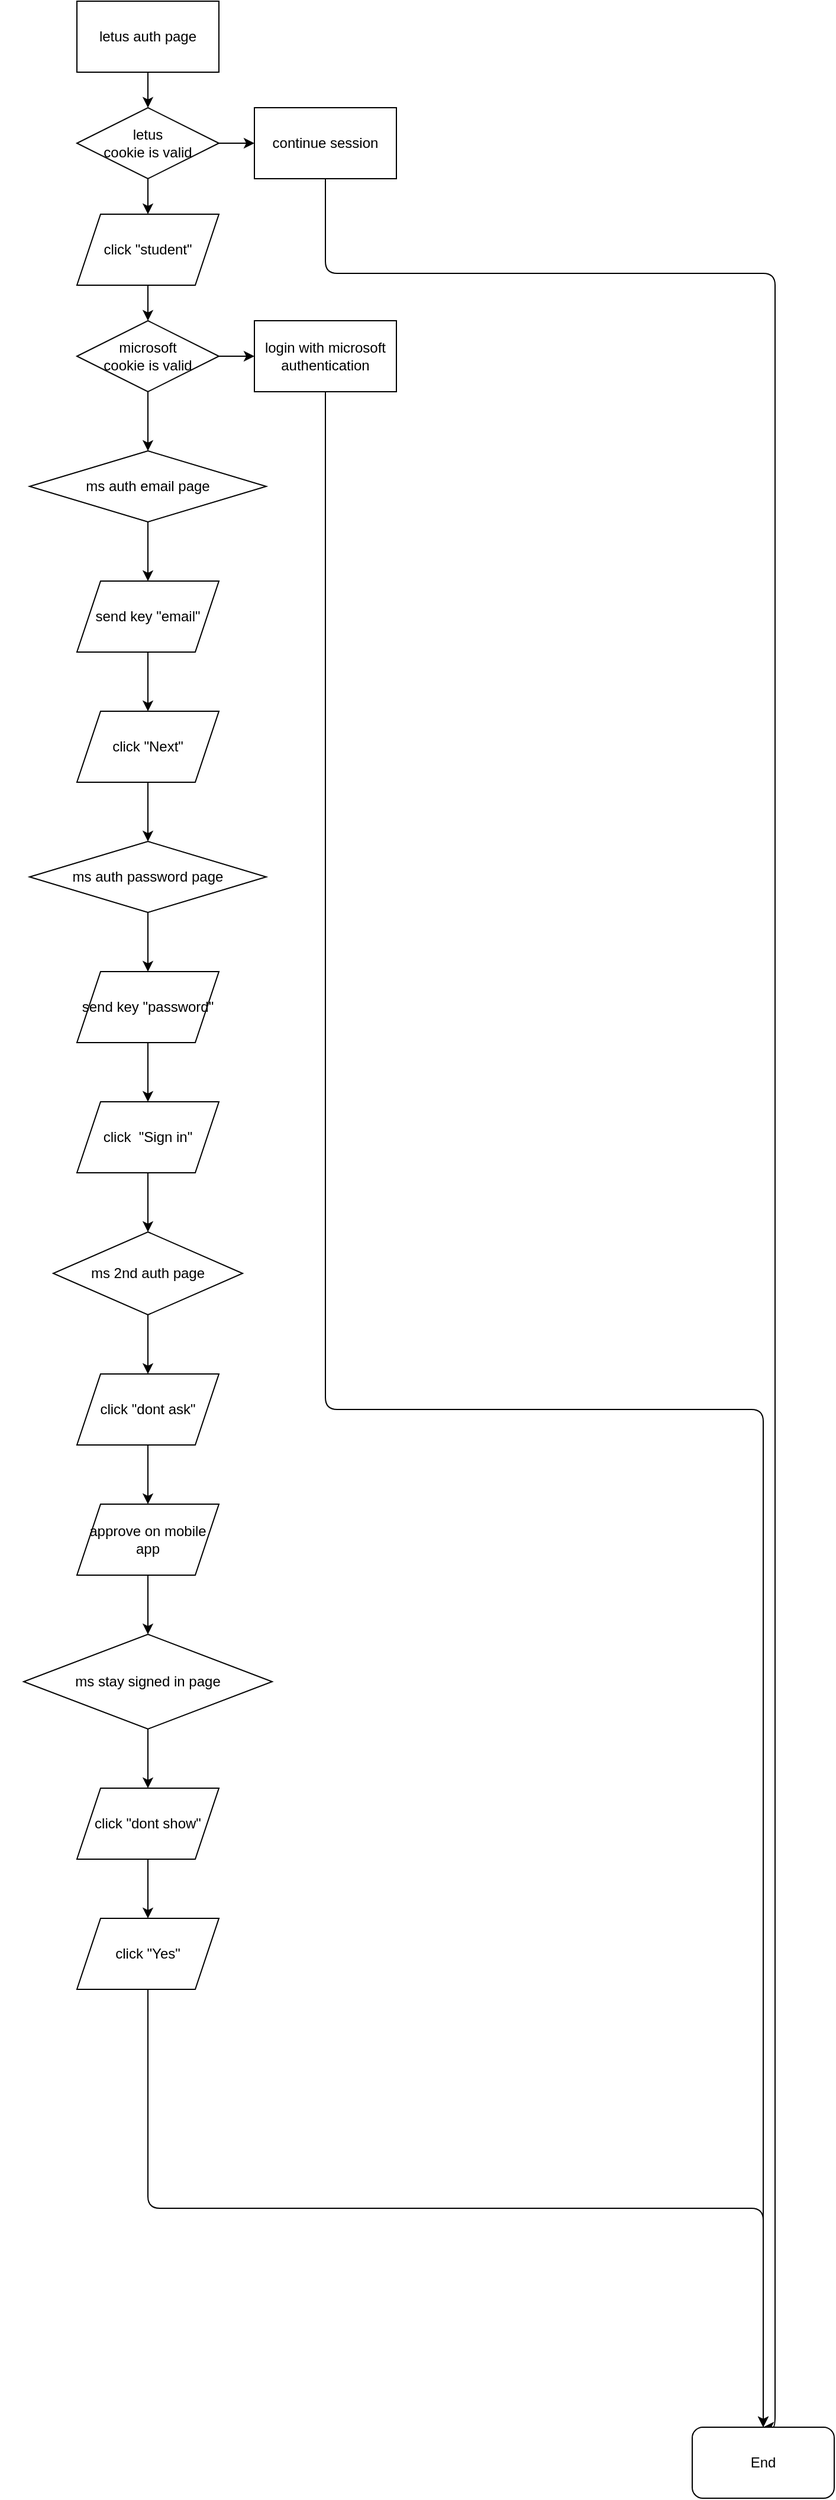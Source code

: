 <mxfile>
    <diagram id="tAY-eJIP4P445oOoaAa1" name="Page-1">
        <mxGraphModel dx="2773" dy="2705" grid="1" gridSize="10" guides="1" tooltips="1" connect="1" arrows="1" fold="1" page="1" pageScale="1" pageWidth="850" pageHeight="1100" math="0" shadow="0">
            <root>
                <mxCell id="0"/>
                <mxCell id="1" parent="0"/>
                <mxCell id="3" style="edgeStyle=orthogonalEdgeStyle;html=1;exitX=0.5;exitY=1;exitDx=0;exitDy=0;entryX=0.5;entryY=0;entryDx=0;entryDy=0;" edge="1" parent="1" source="2" target="52">
                    <mxGeometry relative="1" as="geometry">
                        <mxPoint x="220.0" y="160" as="targetPoint"/>
                    </mxGeometry>
                </mxCell>
                <mxCell id="2" value="letus auth page" style="rounded=0;whiteSpace=wrap;html=1;" vertex="1" parent="1">
                    <mxGeometry x="160" y="70" width="120" height="60" as="geometry"/>
                </mxCell>
                <mxCell id="56" style="edgeStyle=orthogonalEdgeStyle;html=1;exitX=0.5;exitY=1;exitDx=0;exitDy=0;entryX=0.5;entryY=0;entryDx=0;entryDy=0;elbow=vertical;" edge="1" parent="1" source="51" target="58">
                    <mxGeometry relative="1" as="geometry">
                        <mxPoint x="369.905" y="500" as="targetPoint"/>
                        <Array as="points">
                            <mxPoint x="370" y="300"/>
                            <mxPoint x="750" y="300"/>
                        </Array>
                    </mxGeometry>
                </mxCell>
                <mxCell id="51" value="continue session" style="whiteSpace=wrap;html=1;" vertex="1" parent="1">
                    <mxGeometry x="310" y="160" width="120" height="60" as="geometry"/>
                </mxCell>
                <mxCell id="53" style="edgeStyle=orthogonalEdgeStyle;html=1;exitX=1;exitY=0.5;exitDx=0;exitDy=0;entryX=0;entryY=0.5;entryDx=0;entryDy=0;" edge="1" parent="1" source="52" target="51">
                    <mxGeometry relative="1" as="geometry"/>
                </mxCell>
                <mxCell id="66" style="edgeStyle=orthogonalEdgeStyle;html=1;exitX=0.5;exitY=1;exitDx=0;exitDy=0;entryX=0.5;entryY=0;entryDx=0;entryDy=0;fontFamily=Helvetica;fontSize=12;fontColor=default;elbow=vertical;" edge="1" parent="1" source="52" target="60">
                    <mxGeometry relative="1" as="geometry"/>
                </mxCell>
                <mxCell id="52" value="letus&lt;br&gt;cookie is valid" style="rhombus;whiteSpace=wrap;html=1;" vertex="1" parent="1">
                    <mxGeometry x="160" y="160" width="120" height="60" as="geometry"/>
                </mxCell>
                <mxCell id="58" value="End" style="rounded=1;whiteSpace=wrap;html=1;strokeColor=default;fontFamily=Helvetica;fontSize=12;fontColor=default;fillColor=default;" vertex="1" parent="1">
                    <mxGeometry x="680" y="2120" width="120" height="60" as="geometry"/>
                </mxCell>
                <mxCell id="67" style="edgeStyle=orthogonalEdgeStyle;html=1;exitX=0.5;exitY=1;exitDx=0;exitDy=0;entryX=0.5;entryY=0;entryDx=0;entryDy=0;fontFamily=Helvetica;fontSize=12;fontColor=default;elbow=vertical;" edge="1" parent="1" source="60" target="63">
                    <mxGeometry relative="1" as="geometry"/>
                </mxCell>
                <mxCell id="60" value="click &quot;student&quot;" style="shape=parallelogram;perimeter=parallelogramPerimeter;whiteSpace=wrap;html=1;fixedSize=1;strokeColor=default;fontFamily=Helvetica;fontSize=12;fontColor=default;fillColor=default;" vertex="1" parent="1">
                    <mxGeometry x="160" y="250" width="120" height="60" as="geometry"/>
                </mxCell>
                <mxCell id="68" style="edgeStyle=orthogonalEdgeStyle;html=1;exitX=1;exitY=0.5;exitDx=0;exitDy=0;fontFamily=Helvetica;fontSize=12;fontColor=default;elbow=vertical;entryX=0;entryY=0.5;entryDx=0;entryDy=0;" edge="1" parent="1" source="63" target="69">
                    <mxGeometry relative="1" as="geometry">
                        <mxPoint x="310" y="370.143" as="targetPoint"/>
                    </mxGeometry>
                </mxCell>
                <mxCell id="116" style="edgeStyle=orthogonalEdgeStyle;html=1;exitX=0.5;exitY=1;exitDx=0;exitDy=0;entryX=0.5;entryY=0;entryDx=0;entryDy=0;fontFamily=Helvetica;fontSize=12;fontColor=default;elbow=vertical;" edge="1" parent="1" source="63" target="88">
                    <mxGeometry relative="1" as="geometry"/>
                </mxCell>
                <mxCell id="63" value="microsoft&lt;br&gt;cookie is valid" style="rhombus;whiteSpace=wrap;html=1;" vertex="1" parent="1">
                    <mxGeometry x="160" y="340" width="120" height="60" as="geometry"/>
                </mxCell>
                <mxCell id="118" style="edgeStyle=orthogonalEdgeStyle;html=1;exitX=0.5;exitY=1;exitDx=0;exitDy=0;entryX=0.5;entryY=0;entryDx=0;entryDy=0;fontFamily=Helvetica;fontSize=12;fontColor=default;elbow=vertical;" edge="1" parent="1" source="69" target="58">
                    <mxGeometry relative="1" as="geometry"/>
                </mxCell>
                <mxCell id="69" value="login with microsoft&lt;br&gt;authentication" style="rounded=0;whiteSpace=wrap;html=1;strokeColor=default;fontFamily=Helvetica;fontSize=12;fontColor=default;fillColor=default;" vertex="1" parent="1">
                    <mxGeometry x="310" y="340" width="120" height="60" as="geometry"/>
                </mxCell>
                <mxCell id="117" style="edgeStyle=orthogonalEdgeStyle;html=1;exitX=0.5;exitY=1;exitDx=0;exitDy=0;entryX=0.5;entryY=0;entryDx=0;entryDy=0;fontFamily=Helvetica;fontSize=12;fontColor=default;elbow=vertical;" edge="1" parent="1" source="99" target="58">
                    <mxGeometry relative="1" as="geometry"/>
                </mxCell>
                <mxCell id="119" value="" style="group" vertex="1" connectable="0" parent="1">
                    <mxGeometry x="95" y="430" width="250" height="1340" as="geometry"/>
                </mxCell>
                <mxCell id="87" value="send key &quot;email&quot;" style="shape=parallelogram;perimeter=parallelogramPerimeter;whiteSpace=wrap;html=1;fixedSize=1;strokeColor=default;fontFamily=Helvetica;fontSize=12;fontColor=default;fillColor=default;" vertex="1" parent="119">
                    <mxGeometry x="65" y="130" width="120" height="60" as="geometry"/>
                </mxCell>
                <mxCell id="100" style="edgeStyle=orthogonalEdgeStyle;html=1;entryX=0.5;entryY=0;entryDx=0;entryDy=0;fontFamily=Helvetica;fontSize=12;fontColor=default;elbow=vertical;" edge="1" parent="119" source="88" target="87">
                    <mxGeometry relative="1" as="geometry"/>
                </mxCell>
                <mxCell id="88" value="ms auth email page" style="rhombus;whiteSpace=wrap;html=1;strokeColor=default;fontFamily=Helvetica;fontSize=12;fontColor=default;fillColor=default;" vertex="1" parent="119">
                    <mxGeometry x="25" y="20" width="200" height="60" as="geometry"/>
                </mxCell>
                <mxCell id="89" value="click &quot;Next&quot;" style="shape=parallelogram;perimeter=parallelogramPerimeter;whiteSpace=wrap;html=1;fixedSize=1;strokeColor=default;fontFamily=Helvetica;fontSize=12;fontColor=default;fillColor=default;" vertex="1" parent="119">
                    <mxGeometry x="65" y="240" width="120" height="60" as="geometry"/>
                </mxCell>
                <mxCell id="110" style="edgeStyle=orthogonalEdgeStyle;html=1;exitX=0.5;exitY=1;exitDx=0;exitDy=0;entryX=0.5;entryY=0;entryDx=0;entryDy=0;fontFamily=Helvetica;fontSize=12;fontColor=default;elbow=vertical;" edge="1" parent="119" source="87" target="89">
                    <mxGeometry relative="1" as="geometry"/>
                </mxCell>
                <mxCell id="90" value="ms auth password page" style="rhombus;whiteSpace=wrap;html=1;strokeColor=default;fontFamily=Helvetica;fontSize=12;fontColor=default;fillColor=default;" vertex="1" parent="119">
                    <mxGeometry x="25" y="350" width="200" height="60" as="geometry"/>
                </mxCell>
                <mxCell id="102" style="edgeStyle=orthogonalEdgeStyle;html=1;exitX=0.5;exitY=1;exitDx=0;exitDy=0;entryX=0.5;entryY=0;entryDx=0;entryDy=0;fontFamily=Helvetica;fontSize=12;fontColor=default;elbow=vertical;" edge="1" parent="119" source="89" target="90">
                    <mxGeometry relative="1" as="geometry"/>
                </mxCell>
                <mxCell id="92" value="send key &quot;password&quot;" style="shape=parallelogram;perimeter=parallelogramPerimeter;whiteSpace=wrap;html=1;fixedSize=1;strokeColor=default;fontFamily=Helvetica;fontSize=12;fontColor=default;fillColor=default;" vertex="1" parent="119">
                    <mxGeometry x="65" y="460" width="120" height="60" as="geometry"/>
                </mxCell>
                <mxCell id="103" style="edgeStyle=orthogonalEdgeStyle;html=1;exitX=0.5;exitY=1;exitDx=0;exitDy=0;entryX=0.5;entryY=0;entryDx=0;entryDy=0;fontFamily=Helvetica;fontSize=12;fontColor=default;elbow=vertical;" edge="1" parent="119" source="90" target="92">
                    <mxGeometry relative="1" as="geometry"/>
                </mxCell>
                <mxCell id="93" value="click&amp;nbsp; &quot;Sign in&quot;" style="shape=parallelogram;perimeter=parallelogramPerimeter;whiteSpace=wrap;html=1;fixedSize=1;strokeColor=default;fontFamily=Helvetica;fontSize=12;fontColor=default;fillColor=default;" vertex="1" parent="119">
                    <mxGeometry x="65" y="570" width="120" height="60" as="geometry"/>
                </mxCell>
                <mxCell id="104" style="edgeStyle=orthogonalEdgeStyle;html=1;exitX=0.5;exitY=1;exitDx=0;exitDy=0;entryX=0.5;entryY=0;entryDx=0;entryDy=0;fontFamily=Helvetica;fontSize=12;fontColor=default;elbow=vertical;" edge="1" parent="119" source="92" target="93">
                    <mxGeometry relative="1" as="geometry"/>
                </mxCell>
                <mxCell id="94" value="ms 2nd auth page" style="rhombus;whiteSpace=wrap;html=1;strokeColor=default;fontFamily=Helvetica;fontSize=12;fontColor=default;fillColor=default;" vertex="1" parent="119">
                    <mxGeometry x="45" y="680" width="160" height="70" as="geometry"/>
                </mxCell>
                <mxCell id="105" style="edgeStyle=orthogonalEdgeStyle;html=1;exitX=0.5;exitY=1;exitDx=0;exitDy=0;entryX=0.5;entryY=0;entryDx=0;entryDy=0;fontFamily=Helvetica;fontSize=12;fontColor=default;elbow=vertical;" edge="1" parent="119" source="93" target="94">
                    <mxGeometry relative="1" as="geometry"/>
                </mxCell>
                <mxCell id="95" value="click &quot;dont ask&quot;" style="shape=parallelogram;perimeter=parallelogramPerimeter;whiteSpace=wrap;html=1;fixedSize=1;strokeColor=default;fontFamily=Helvetica;fontSize=12;fontColor=default;fillColor=default;" vertex="1" parent="119">
                    <mxGeometry x="65" y="800" width="120" height="60" as="geometry"/>
                </mxCell>
                <mxCell id="109" style="edgeStyle=orthogonalEdgeStyle;html=1;exitX=0.5;exitY=1;exitDx=0;exitDy=0;entryX=0.5;entryY=0;entryDx=0;entryDy=0;fontFamily=Helvetica;fontSize=12;fontColor=default;elbow=vertical;" edge="1" parent="119" source="94" target="95">
                    <mxGeometry relative="1" as="geometry"/>
                </mxCell>
                <mxCell id="96" value="ms stay signed in page" style="rhombus;whiteSpace=wrap;html=1;strokeColor=default;fontFamily=Helvetica;fontSize=12;fontColor=default;fillColor=default;" vertex="1" parent="119">
                    <mxGeometry x="20" y="1020" width="210" height="80" as="geometry"/>
                </mxCell>
                <mxCell id="112" style="edgeStyle=orthogonalEdgeStyle;html=1;exitX=0.5;exitY=1;exitDx=0;exitDy=0;entryX=0.5;entryY=0;entryDx=0;entryDy=0;fontFamily=Helvetica;fontSize=12;fontColor=default;elbow=vertical;" edge="1" parent="119" source="97" target="96">
                    <mxGeometry relative="1" as="geometry"/>
                </mxCell>
                <mxCell id="97" value="approve on mobile app" style="shape=parallelogram;perimeter=parallelogramPerimeter;whiteSpace=wrap;html=1;fixedSize=1;strokeColor=default;fontFamily=Helvetica;fontSize=12;fontColor=default;fillColor=default;" vertex="1" parent="119">
                    <mxGeometry x="65" y="910" width="120" height="60" as="geometry"/>
                </mxCell>
                <mxCell id="111" style="edgeStyle=orthogonalEdgeStyle;html=1;exitX=0.5;exitY=1;exitDx=0;exitDy=0;entryX=0.5;entryY=0;entryDx=0;entryDy=0;fontFamily=Helvetica;fontSize=12;fontColor=default;elbow=vertical;" edge="1" parent="119" source="95" target="97">
                    <mxGeometry relative="1" as="geometry"/>
                </mxCell>
                <mxCell id="98" value="click &quot;dont show&quot;" style="shape=parallelogram;perimeter=parallelogramPerimeter;whiteSpace=wrap;html=1;fixedSize=1;strokeColor=default;fontFamily=Helvetica;fontSize=12;fontColor=default;fillColor=default;" vertex="1" parent="119">
                    <mxGeometry x="65" y="1150" width="120" height="60" as="geometry"/>
                </mxCell>
                <mxCell id="113" style="edgeStyle=orthogonalEdgeStyle;html=1;exitX=0.5;exitY=1;exitDx=0;exitDy=0;entryX=0.5;entryY=0;entryDx=0;entryDy=0;fontFamily=Helvetica;fontSize=12;fontColor=default;elbow=vertical;" edge="1" parent="119" source="96" target="98">
                    <mxGeometry relative="1" as="geometry"/>
                </mxCell>
                <mxCell id="99" value="click &quot;Yes&quot;" style="shape=parallelogram;perimeter=parallelogramPerimeter;whiteSpace=wrap;html=1;fixedSize=1;strokeColor=default;fontFamily=Helvetica;fontSize=12;fontColor=default;fillColor=default;" vertex="1" parent="119">
                    <mxGeometry x="65" y="1260" width="120" height="60" as="geometry"/>
                </mxCell>
                <mxCell id="115" style="edgeStyle=orthogonalEdgeStyle;html=1;exitX=0.5;exitY=1;exitDx=0;exitDy=0;entryX=0.5;entryY=0;entryDx=0;entryDy=0;fontFamily=Helvetica;fontSize=12;fontColor=default;elbow=vertical;" edge="1" parent="119" source="98" target="99">
                    <mxGeometry relative="1" as="geometry"/>
                </mxCell>
            </root>
        </mxGraphModel>
    </diagram>
</mxfile>